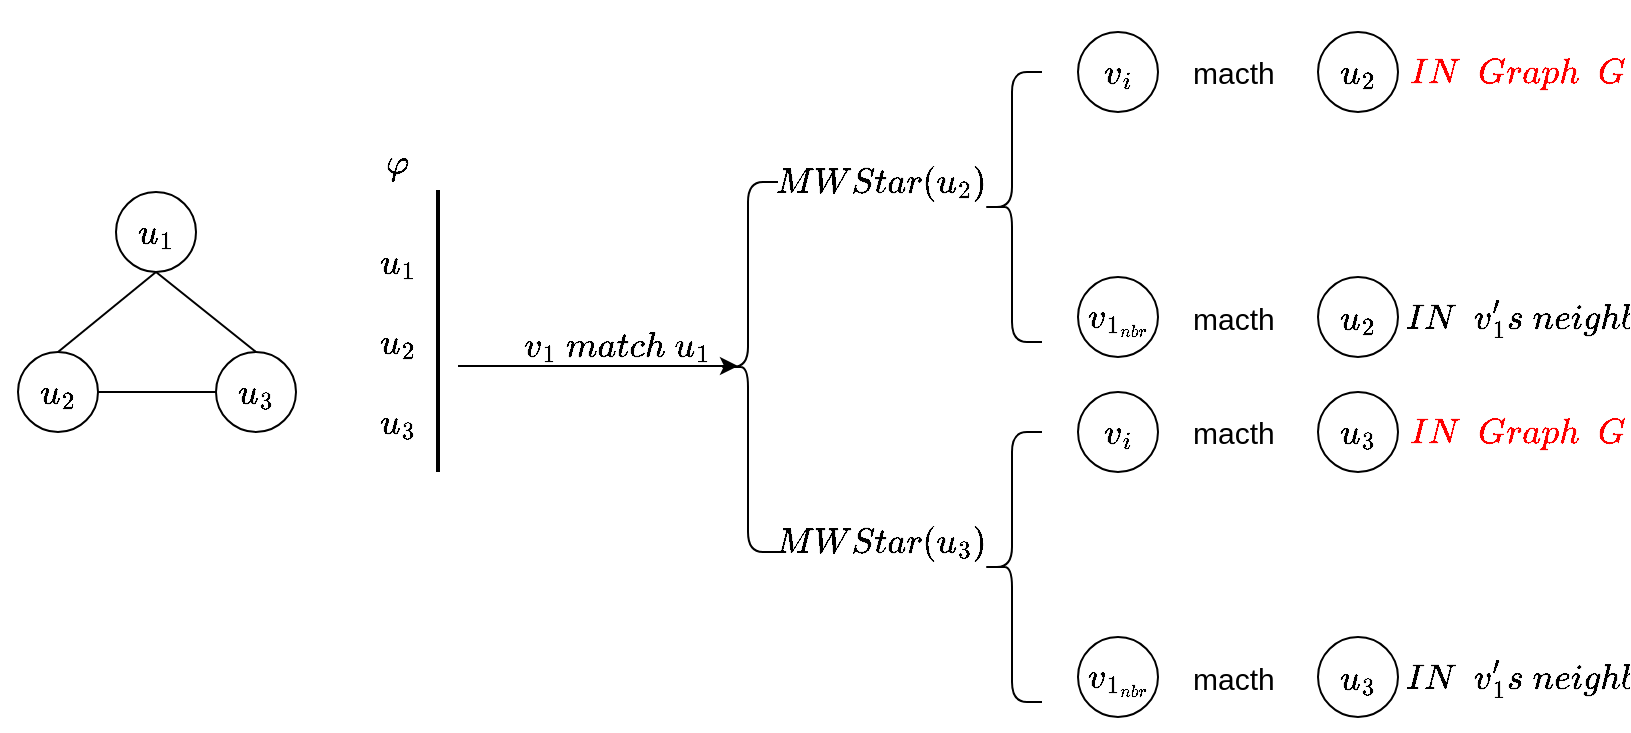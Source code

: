 <mxfile version="24.4.0" type="github" pages="2">
  <diagram name="第 1 页" id="GeAziNcz1VKDxudrLXhO">
    <mxGraphModel dx="1018" dy="656" grid="1" gridSize="10" guides="1" tooltips="1" connect="1" arrows="1" fold="1" page="1" pageScale="1" pageWidth="1169" pageHeight="1654" math="1" shadow="0">
      <root>
        <mxCell id="0" />
        <mxCell id="1" parent="0" />
        <mxCell id="oUVlDi35KUHVPUw1LIrI-9" style="edgeStyle=none;shape=connector;rounded=0;orthogonalLoop=1;jettySize=auto;html=1;exitX=0.5;exitY=1;exitDx=0;exitDy=0;entryX=0.5;entryY=0;entryDx=0;entryDy=0;labelBackgroundColor=default;strokeColor=default;align=center;verticalAlign=middle;fontFamily=Helvetica;fontSize=15;fontColor=default;endArrow=none;endFill=0;" parent="1" source="oUVlDi35KUHVPUw1LIrI-2" target="oUVlDi35KUHVPUw1LIrI-3" edge="1">
          <mxGeometry relative="1" as="geometry" />
        </mxCell>
        <mxCell id="oUVlDi35KUHVPUw1LIrI-10" style="edgeStyle=none;shape=connector;rounded=0;orthogonalLoop=1;jettySize=auto;html=1;exitX=0.5;exitY=1;exitDx=0;exitDy=0;entryX=0.5;entryY=0;entryDx=0;entryDy=0;labelBackgroundColor=default;strokeColor=default;align=center;verticalAlign=middle;fontFamily=Helvetica;fontSize=15;fontColor=default;endArrow=none;endFill=0;" parent="1" source="oUVlDi35KUHVPUw1LIrI-2" target="oUVlDi35KUHVPUw1LIrI-4" edge="1">
          <mxGeometry relative="1" as="geometry" />
        </mxCell>
        <mxCell id="oUVlDi35KUHVPUw1LIrI-2" value="$$u_1$$" style="ellipse;whiteSpace=wrap;html=1;aspect=fixed;fontSize=15;" parent="1" vertex="1">
          <mxGeometry x="119" y="160" width="40" height="40" as="geometry" />
        </mxCell>
        <mxCell id="oUVlDi35KUHVPUw1LIrI-6" style="edgeStyle=none;shape=connector;rounded=0;orthogonalLoop=1;jettySize=auto;html=1;exitX=1;exitY=0.5;exitDx=0;exitDy=0;entryX=0;entryY=0.5;entryDx=0;entryDy=0;labelBackgroundColor=default;strokeColor=default;align=center;verticalAlign=middle;fontFamily=Helvetica;fontSize=15;fontColor=default;endArrow=none;endFill=0;" parent="1" source="oUVlDi35KUHVPUw1LIrI-3" target="oUVlDi35KUHVPUw1LIrI-4" edge="1">
          <mxGeometry relative="1" as="geometry" />
        </mxCell>
        <mxCell id="oUVlDi35KUHVPUw1LIrI-3" value="$$u_2$$" style="ellipse;whiteSpace=wrap;html=1;aspect=fixed;fontSize=15;" parent="1" vertex="1">
          <mxGeometry x="70" y="240" width="40" height="40" as="geometry" />
        </mxCell>
        <mxCell id="oUVlDi35KUHVPUw1LIrI-4" value="$$u_3$$" style="ellipse;whiteSpace=wrap;html=1;aspect=fixed;fontSize=15;" parent="1" vertex="1">
          <mxGeometry x="169" y="240" width="40" height="40" as="geometry" />
        </mxCell>
        <mxCell id="oUVlDi35KUHVPUw1LIrI-13" value="" style="endArrow=none;html=1;rounded=0;labelBackgroundColor=default;strokeColor=default;align=center;verticalAlign=middle;fontFamily=Helvetica;fontSize=15;fontColor=default;shape=connector;strokeWidth=2;" parent="1" edge="1">
          <mxGeometry width="50" height="50" relative="1" as="geometry">
            <mxPoint x="280" y="300" as="sourcePoint" />
            <mxPoint x="280" y="159" as="targetPoint" />
          </mxGeometry>
        </mxCell>
        <mxCell id="oUVlDi35KUHVPUw1LIrI-14" value="$$\varphi$$" style="text;html=1;strokeColor=none;fillColor=none;align=center;verticalAlign=middle;whiteSpace=wrap;rounded=0;fontSize=15;fontFamily=Helvetica;fontColor=default;" parent="1" vertex="1">
          <mxGeometry x="230" y="130" width="60" height="30" as="geometry" />
        </mxCell>
        <mxCell id="oUVlDi35KUHVPUw1LIrI-15" value="$$u_1$$" style="text;html=1;strokeColor=none;fillColor=none;align=center;verticalAlign=middle;whiteSpace=wrap;rounded=0;fontSize=15;fontFamily=Helvetica;fontColor=default;" parent="1" vertex="1">
          <mxGeometry x="230" y="180" width="60" height="30" as="geometry" />
        </mxCell>
        <mxCell id="oUVlDi35KUHVPUw1LIrI-16" value="$$u_2$$" style="text;html=1;strokeColor=none;fillColor=none;align=center;verticalAlign=middle;whiteSpace=wrap;rounded=0;fontSize=15;fontFamily=Helvetica;fontColor=default;" parent="1" vertex="1">
          <mxGeometry x="230" y="220" width="60" height="30" as="geometry" />
        </mxCell>
        <mxCell id="oUVlDi35KUHVPUw1LIrI-17" value="$$u_3$$" style="text;html=1;strokeColor=none;fillColor=none;align=center;verticalAlign=middle;whiteSpace=wrap;rounded=0;fontSize=15;fontFamily=Helvetica;fontColor=default;" parent="1" vertex="1">
          <mxGeometry x="230" y="260" width="60" height="30" as="geometry" />
        </mxCell>
        <mxCell id="oUVlDi35KUHVPUw1LIrI-18" value="" style="endArrow=classic;html=1;rounded=0;labelBackgroundColor=default;strokeColor=default;align=center;verticalAlign=middle;fontFamily=Helvetica;fontSize=15;fontColor=default;shape=connector;" parent="1" edge="1">
          <mxGeometry width="50" height="50" relative="1" as="geometry">
            <mxPoint x="360" y="247" as="sourcePoint" />
            <mxPoint x="430" y="247" as="targetPoint" />
            <Array as="points">
              <mxPoint x="290" y="247" />
            </Array>
          </mxGeometry>
        </mxCell>
        <mxCell id="oUVlDi35KUHVPUw1LIrI-19" value="$$v_1 \ match\ u_1$$" style="text;html=1;strokeColor=none;fillColor=none;align=center;verticalAlign=middle;whiteSpace=wrap;rounded=0;fontSize=15;fontFamily=Helvetica;fontColor=default;" parent="1" vertex="1">
          <mxGeometry x="310" y="227" width="120" height="20" as="geometry" />
        </mxCell>
        <mxCell id="oUVlDi35KUHVPUw1LIrI-20" value="$$MWStar({u_{2}})$$" style="text;html=1;strokeColor=none;fillColor=none;align=center;verticalAlign=middle;whiteSpace=wrap;rounded=0;fontSize=15;fontFamily=Helvetica;fontColor=default;" parent="1" vertex="1">
          <mxGeometry x="472" y="140" width="60" height="30" as="geometry" />
        </mxCell>
        <mxCell id="oUVlDi35KUHVPUw1LIrI-21" value="" style="shape=curlyBracket;whiteSpace=wrap;html=1;rounded=1;labelPosition=left;verticalLabelPosition=middle;align=right;verticalAlign=middle;fontFamily=Helvetica;fontSize=15;fontColor=default;" parent="1" vertex="1">
          <mxGeometry x="552" y="100" width="30" height="135" as="geometry" />
        </mxCell>
        <mxCell id="oUVlDi35KUHVPUw1LIrI-23" value="" style="shape=curlyBracket;whiteSpace=wrap;html=1;rounded=1;labelPosition=left;verticalLabelPosition=middle;align=right;verticalAlign=middle;fontFamily=Helvetica;fontSize=15;fontColor=default;" parent="1" vertex="1">
          <mxGeometry x="420" y="155" width="30" height="185" as="geometry" />
        </mxCell>
        <mxCell id="oUVlDi35KUHVPUw1LIrI-24" value="$$v_i$$" style="ellipse;whiteSpace=wrap;html=1;aspect=fixed;fontSize=15;" parent="1" vertex="1">
          <mxGeometry x="600" y="80" width="40" height="40" as="geometry" />
        </mxCell>
        <mxCell id="oUVlDi35KUHVPUw1LIrI-25" value="macth&amp;nbsp;" style="text;html=1;strokeColor=none;fillColor=none;align=center;verticalAlign=middle;whiteSpace=wrap;rounded=0;fontSize=15;fontFamily=Helvetica;fontColor=default;" parent="1" vertex="1">
          <mxGeometry x="650" y="85" width="60" height="30" as="geometry" />
        </mxCell>
        <mxCell id="oUVlDi35KUHVPUw1LIrI-26" value="$$u_2$$" style="ellipse;whiteSpace=wrap;html=1;aspect=fixed;fontSize=15;" parent="1" vertex="1">
          <mxGeometry x="720" y="80" width="40" height="40" as="geometry" />
        </mxCell>
        <mxCell id="oUVlDi35KUHVPUw1LIrI-27" value="&lt;font color=&quot;#ff0000&quot;&gt;$$IN \ \ Graph\ \&amp;nbsp;&lt;br style=&quot;font-size: 15px;&quot;&gt;&amp;nbsp; G$$&lt;/font&gt;" style="text;html=1;strokeColor=none;fillColor=none;align=center;verticalAlign=middle;whiteSpace=wrap;rounded=0;fontSize=15;fontFamily=Helvetica;fontColor=default;" parent="1" vertex="1">
          <mxGeometry x="790" y="85" width="60" height="30" as="geometry" />
        </mxCell>
        <mxCell id="oUVlDi35KUHVPUw1LIrI-28" value="$$v_{1_{nbr}}$$" style="ellipse;whiteSpace=wrap;html=1;aspect=fixed;fontSize=15;" parent="1" vertex="1">
          <mxGeometry x="600" y="202.5" width="40" height="40" as="geometry" />
        </mxCell>
        <mxCell id="oUVlDi35KUHVPUw1LIrI-29" value="macth&amp;nbsp;" style="text;html=1;strokeColor=none;fillColor=none;align=center;verticalAlign=middle;whiteSpace=wrap;rounded=0;fontSize=15;fontFamily=Helvetica;fontColor=default;" parent="1" vertex="1">
          <mxGeometry x="650" y="207.5" width="60" height="30" as="geometry" />
        </mxCell>
        <mxCell id="oUVlDi35KUHVPUw1LIrI-30" value="$$u_2$$" style="ellipse;whiteSpace=wrap;html=1;aspect=fixed;fontSize=15;" parent="1" vertex="1">
          <mxGeometry x="720" y="202.5" width="40" height="40" as="geometry" />
        </mxCell>
        <mxCell id="oUVlDi35KUHVPUw1LIrI-31" value="$$IN \ \ v_1&#39;s\ neighbors$$" style="text;html=1;strokeColor=none;fillColor=none;align=center;verticalAlign=middle;whiteSpace=wrap;rounded=0;fontSize=15;fontFamily=Helvetica;fontColor=default;" parent="1" vertex="1">
          <mxGeometry x="804" y="207.5" width="60" height="30" as="geometry" />
        </mxCell>
        <mxCell id="oUVlDi35KUHVPUw1LIrI-32" value="$$MWStar({u_{3}})$$" style="text;html=1;strokeColor=none;fillColor=none;align=center;verticalAlign=middle;whiteSpace=wrap;rounded=0;fontSize=15;fontFamily=Helvetica;fontColor=default;" parent="1" vertex="1">
          <mxGeometry x="472" y="320" width="60" height="30" as="geometry" />
        </mxCell>
        <mxCell id="oUVlDi35KUHVPUw1LIrI-33" value="" style="shape=curlyBracket;whiteSpace=wrap;html=1;rounded=1;labelPosition=left;verticalLabelPosition=middle;align=right;verticalAlign=middle;fontFamily=Helvetica;fontSize=15;fontColor=default;" parent="1" vertex="1">
          <mxGeometry x="552" y="280" width="30" height="135" as="geometry" />
        </mxCell>
        <mxCell id="oUVlDi35KUHVPUw1LIrI-34" value="$$v_i$$" style="ellipse;whiteSpace=wrap;html=1;aspect=fixed;fontSize=15;" parent="1" vertex="1">
          <mxGeometry x="600" y="260" width="40" height="40" as="geometry" />
        </mxCell>
        <mxCell id="oUVlDi35KUHVPUw1LIrI-35" value="macth&amp;nbsp;" style="text;html=1;strokeColor=none;fillColor=none;align=center;verticalAlign=middle;whiteSpace=wrap;rounded=0;fontSize=15;fontFamily=Helvetica;fontColor=default;" parent="1" vertex="1">
          <mxGeometry x="650" y="265" width="60" height="30" as="geometry" />
        </mxCell>
        <mxCell id="oUVlDi35KUHVPUw1LIrI-36" value="$$u_3$$" style="ellipse;whiteSpace=wrap;html=1;aspect=fixed;fontSize=15;" parent="1" vertex="1">
          <mxGeometry x="720" y="260" width="40" height="40" as="geometry" />
        </mxCell>
        <mxCell id="oUVlDi35KUHVPUw1LIrI-37" value="&lt;font color=&quot;#ff0000&quot;&gt;$$IN \ \ Graph\ \&amp;nbsp;&lt;br style=&quot;font-size: 15px;&quot;&gt;&amp;nbsp; G$$&lt;/font&gt;" style="text;html=1;strokeColor=none;fillColor=none;align=center;verticalAlign=middle;whiteSpace=wrap;rounded=0;fontSize=15;fontFamily=Helvetica;fontColor=default;" parent="1" vertex="1">
          <mxGeometry x="790" y="265" width="60" height="30" as="geometry" />
        </mxCell>
        <mxCell id="oUVlDi35KUHVPUw1LIrI-38" value="$$v_{1_{nbr}}$$" style="ellipse;whiteSpace=wrap;html=1;aspect=fixed;fontSize=15;" parent="1" vertex="1">
          <mxGeometry x="600" y="382.5" width="40" height="40" as="geometry" />
        </mxCell>
        <mxCell id="oUVlDi35KUHVPUw1LIrI-39" value="macth&amp;nbsp;" style="text;html=1;strokeColor=none;fillColor=none;align=center;verticalAlign=middle;whiteSpace=wrap;rounded=0;fontSize=15;fontFamily=Helvetica;fontColor=default;" parent="1" vertex="1">
          <mxGeometry x="650" y="387.5" width="60" height="30" as="geometry" />
        </mxCell>
        <mxCell id="oUVlDi35KUHVPUw1LIrI-40" value="$$u_3$$" style="ellipse;whiteSpace=wrap;html=1;aspect=fixed;fontSize=15;" parent="1" vertex="1">
          <mxGeometry x="720" y="382.5" width="40" height="40" as="geometry" />
        </mxCell>
        <mxCell id="oUVlDi35KUHVPUw1LIrI-41" value="$$IN \ \ v_1&#39;s\ neighbors$$" style="text;html=1;strokeColor=none;fillColor=none;align=center;verticalAlign=middle;whiteSpace=wrap;rounded=0;fontSize=15;fontFamily=Helvetica;fontColor=default;" parent="1" vertex="1">
          <mxGeometry x="804" y="387.5" width="60" height="30" as="geometry" />
        </mxCell>
      </root>
    </mxGraphModel>
  </diagram>
  <diagram id="LCC7QG3c4gLx7ar8sonR" name="第 2 页">
    <mxGraphModel dx="1018" dy="656" grid="1" gridSize="10" guides="1" tooltips="1" connect="1" arrows="1" fold="1" page="1" pageScale="1" pageWidth="1654" pageHeight="1169" math="1" shadow="0">
      <root>
        <mxCell id="0" />
        <mxCell id="1" parent="0" />
        <mxCell id="Zy0hKQbbGJ3nBZ37H4qx-2" value="den(Qstar(j))" style="text;html=1;align=center;verticalAlign=middle;whiteSpace=wrap;rounded=0;fontFamily=Times New Roman;fontSize=30;" parent="1" vertex="1">
          <mxGeometry x="250" y="340" width="60" height="30" as="geometry" />
        </mxCell>
        <mxCell id="zHOBdYOLD04LGwra14KN-1" value="&lt;font style=&quot;font-size: 30px;&quot; face=&quot;Times New Roman&quot;&gt;$$v_j$$&lt;/font&gt;" style="ellipse;whiteSpace=wrap;html=1;aspect=fixed;fontSize=15;" parent="1" vertex="1">
          <mxGeometry x="430" y="240" width="40" height="40" as="geometry" />
        </mxCell>
        <mxCell id="CwuIGGrevEA6esOzUjHZ-2" value="&lt;font style=&quot;font-size: 30px;&quot; face=&quot;Times New Roman&quot;&gt;$$v_j$$&lt;/font&gt;" style="ellipse;whiteSpace=wrap;html=1;aspect=fixed;fontSize=15;" parent="1" vertex="1">
          <mxGeometry x="430" y="430" width="40" height="40" as="geometry" />
        </mxCell>
        <mxCell id="CwuIGGrevEA6esOzUjHZ-3" value="&lt;font style=&quot;font-size: 30px;&quot; face=&quot;Times New Roman&quot;&gt;In&amp;nbsp;&lt;/font&gt;" style="text;html=1;align=center;verticalAlign=middle;whiteSpace=wrap;rounded=0;" parent="1" vertex="1">
          <mxGeometry x="414" y="242.5" width="180" height="35" as="geometry" />
        </mxCell>
        <mxCell id="JmOFW-uE5bUo0Zx35Eb0-1" value="&lt;font color=&quot;#ff0000&quot; style=&quot;font-size: 30px;&quot; face=&quot;Times New Roman&quot;&gt;$$V$$&lt;/font&gt;" style="text;html=1;align=center;verticalAlign=middle;whiteSpace=wrap;rounded=0;" parent="1" vertex="1">
          <mxGeometry x="500" y="247.5" width="110" height="25" as="geometry" />
        </mxCell>
        <mxCell id="JmOFW-uE5bUo0Zx35Eb0-3" value="&lt;font style=&quot;font-size: 30px;&quot; face=&quot;Times New Roman&quot;&gt;In&amp;nbsp;&lt;/font&gt;" style="text;html=1;align=center;verticalAlign=middle;whiteSpace=wrap;rounded=0;" parent="1" vertex="1">
          <mxGeometry x="420" y="432.5" width="180" height="35" as="geometry" />
        </mxCell>
        <mxCell id="JmOFW-uE5bUo0Zx35Eb0-4" value="&lt;font color=&quot;#ff0000&quot; style=&quot;font-size: 30px;&quot; face=&quot;Times New Roman&quot;&gt;$$V&#39;$$&lt;/font&gt;" style="text;html=1;align=center;verticalAlign=middle;whiteSpace=wrap;rounded=0;" parent="1" vertex="1">
          <mxGeometry x="510" y="437.5" width="110" height="25" as="geometry" />
        </mxCell>
        <mxCell id="JmOFW-uE5bUo0Zx35Eb0-6" value="" style="endArrow=classic;html=1;rounded=0;" parent="1" edge="1">
          <mxGeometry width="50" height="50" relative="1" as="geometry">
            <mxPoint x="370" y="330" as="sourcePoint" />
            <mxPoint x="420" y="280" as="targetPoint" />
          </mxGeometry>
        </mxCell>
        <mxCell id="JmOFW-uE5bUo0Zx35Eb0-9" value="" style="endArrow=classic;html=1;rounded=0;entryX=0;entryY=0;entryDx=0;entryDy=0;" parent="1" target="JmOFW-uE5bUo0Zx35Eb0-3" edge="1">
          <mxGeometry width="50" height="50" relative="1" as="geometry">
            <mxPoint x="370" y="380" as="sourcePoint" />
            <mxPoint x="410" y="430" as="targetPoint" />
          </mxGeometry>
        </mxCell>
        <mxCell id="JmOFW-uE5bUo0Zx35Eb0-10" value="&lt;div style=&quot;text-align: start;&quot;&gt;&lt;span style=&quot;color: rgb(255, 0, 0); font-family: &amp;quot;Times New Roman&amp;quot;; font-size: 30px; text-align: center;&quot;&gt;$$|V&#39;|$$&amp;nbsp;&lt;/span&gt;&lt;/div&gt;" style="text;whiteSpace=wrap;html=1;" parent="1" vertex="1">
          <mxGeometry x="470" y="310" width="230" height="60" as="geometry" />
        </mxCell>
        <mxCell id="JmOFW-uE5bUo0Zx35Eb0-11" value="&lt;font style=&quot;font-size: 20px;&quot; face=&quot;Times New Roman&quot;&gt;Global&lt;/font&gt;" style="text;html=1;align=center;verticalAlign=middle;whiteSpace=wrap;rounded=0;rotation=-45;" parent="1" vertex="1">
          <mxGeometry x="354" y="283" width="60" height="30" as="geometry" />
        </mxCell>
        <mxCell id="JmOFW-uE5bUo0Zx35Eb0-12" value="&lt;font style=&quot;font-size: 20px;&quot; face=&quot;Times New Roman&quot;&gt;Local&lt;/font&gt;" style="text;html=1;align=center;verticalAlign=middle;whiteSpace=wrap;rounded=0;rotation=45;" parent="1" vertex="1">
          <mxGeometry x="352" y="395" width="60" height="30" as="geometry" />
        </mxCell>
        <mxCell id="JmOFW-uE5bUo0Zx35Eb0-14" value="&lt;font color=&quot;#ff0000&quot; style=&quot;font-size: 30px;&quot; face=&quot;Times New Roman&quot;&gt;$$|V|$$&lt;/font&gt;" style="text;html=1;align=center;verticalAlign=middle;whiteSpace=wrap;rounded=0;" parent="1" vertex="1">
          <mxGeometry x="620" y="350" width="60" height="30" as="geometry" />
        </mxCell>
        <mxCell id="JmOFW-uE5bUo0Zx35Eb0-15" value="&lt;font color=&quot;#ff0000&quot; style=&quot;font-size: 30px;&quot; face=&quot;Times New Roman&quot;&gt;&amp;lt;&amp;lt;&lt;/font&gt;" style="text;html=1;align=center;verticalAlign=middle;whiteSpace=wrap;rounded=0;" parent="1" vertex="1">
          <mxGeometry x="540" y="350" width="60" height="30" as="geometry" />
        </mxCell>
      </root>
    </mxGraphModel>
  </diagram>
</mxfile>
